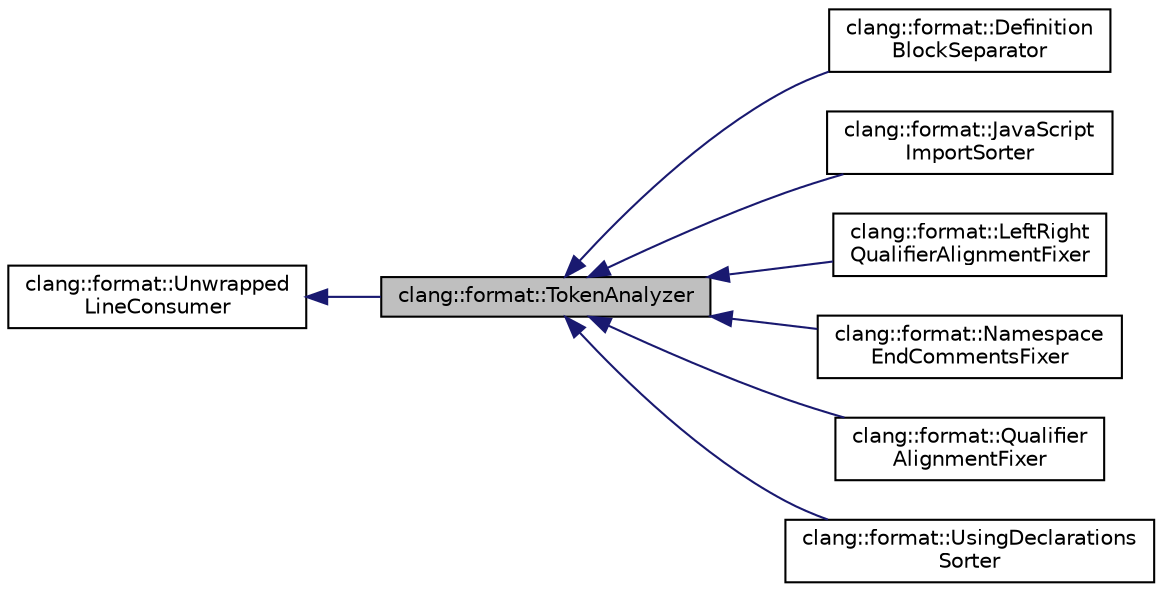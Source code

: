 digraph "clang::format::TokenAnalyzer"
{
 // LATEX_PDF_SIZE
  bgcolor="transparent";
  edge [fontname="Helvetica",fontsize="10",labelfontname="Helvetica",labelfontsize="10"];
  node [fontname="Helvetica",fontsize="10",shape=record];
  rankdir="LR";
  Node1 [label="clang::format::TokenAnalyzer",height=0.2,width=0.4,color="black", fillcolor="grey75", style="filled", fontcolor="black",tooltip=" "];
  Node2 -> Node1 [dir="back",color="midnightblue",fontsize="10",style="solid",fontname="Helvetica"];
  Node2 [label="clang::format::Unwrapped\lLineConsumer",height=0.2,width=0.4,color="black",URL="$classclang_1_1format_1_1UnwrappedLineConsumer.html",tooltip=" "];
  Node1 -> Node3 [dir="back",color="midnightblue",fontsize="10",style="solid",fontname="Helvetica"];
  Node3 [label="clang::format::Definition\lBlockSeparator",height=0.2,width=0.4,color="black",URL="$classclang_1_1format_1_1DefinitionBlockSeparator.html",tooltip=" "];
  Node1 -> Node4 [dir="back",color="midnightblue",fontsize="10",style="solid",fontname="Helvetica"];
  Node4 [label="clang::format::JavaScript\lImportSorter",height=0.2,width=0.4,color="black",URL="$classclang_1_1format_1_1JavaScriptImportSorter.html",tooltip=" "];
  Node1 -> Node5 [dir="back",color="midnightblue",fontsize="10",style="solid",fontname="Helvetica"];
  Node5 [label="clang::format::LeftRight\lQualifierAlignmentFixer",height=0.2,width=0.4,color="black",URL="$classclang_1_1format_1_1LeftRightQualifierAlignmentFixer.html",tooltip=" "];
  Node1 -> Node6 [dir="back",color="midnightblue",fontsize="10",style="solid",fontname="Helvetica"];
  Node6 [label="clang::format::Namespace\lEndCommentsFixer",height=0.2,width=0.4,color="black",URL="$classclang_1_1format_1_1NamespaceEndCommentsFixer.html",tooltip=" "];
  Node1 -> Node7 [dir="back",color="midnightblue",fontsize="10",style="solid",fontname="Helvetica"];
  Node7 [label="clang::format::Qualifier\lAlignmentFixer",height=0.2,width=0.4,color="black",URL="$classclang_1_1format_1_1QualifierAlignmentFixer.html",tooltip=" "];
  Node1 -> Node8 [dir="back",color="midnightblue",fontsize="10",style="solid",fontname="Helvetica"];
  Node8 [label="clang::format::UsingDeclarations\lSorter",height=0.2,width=0.4,color="black",URL="$classclang_1_1format_1_1UsingDeclarationsSorter.html",tooltip=" "];
}

